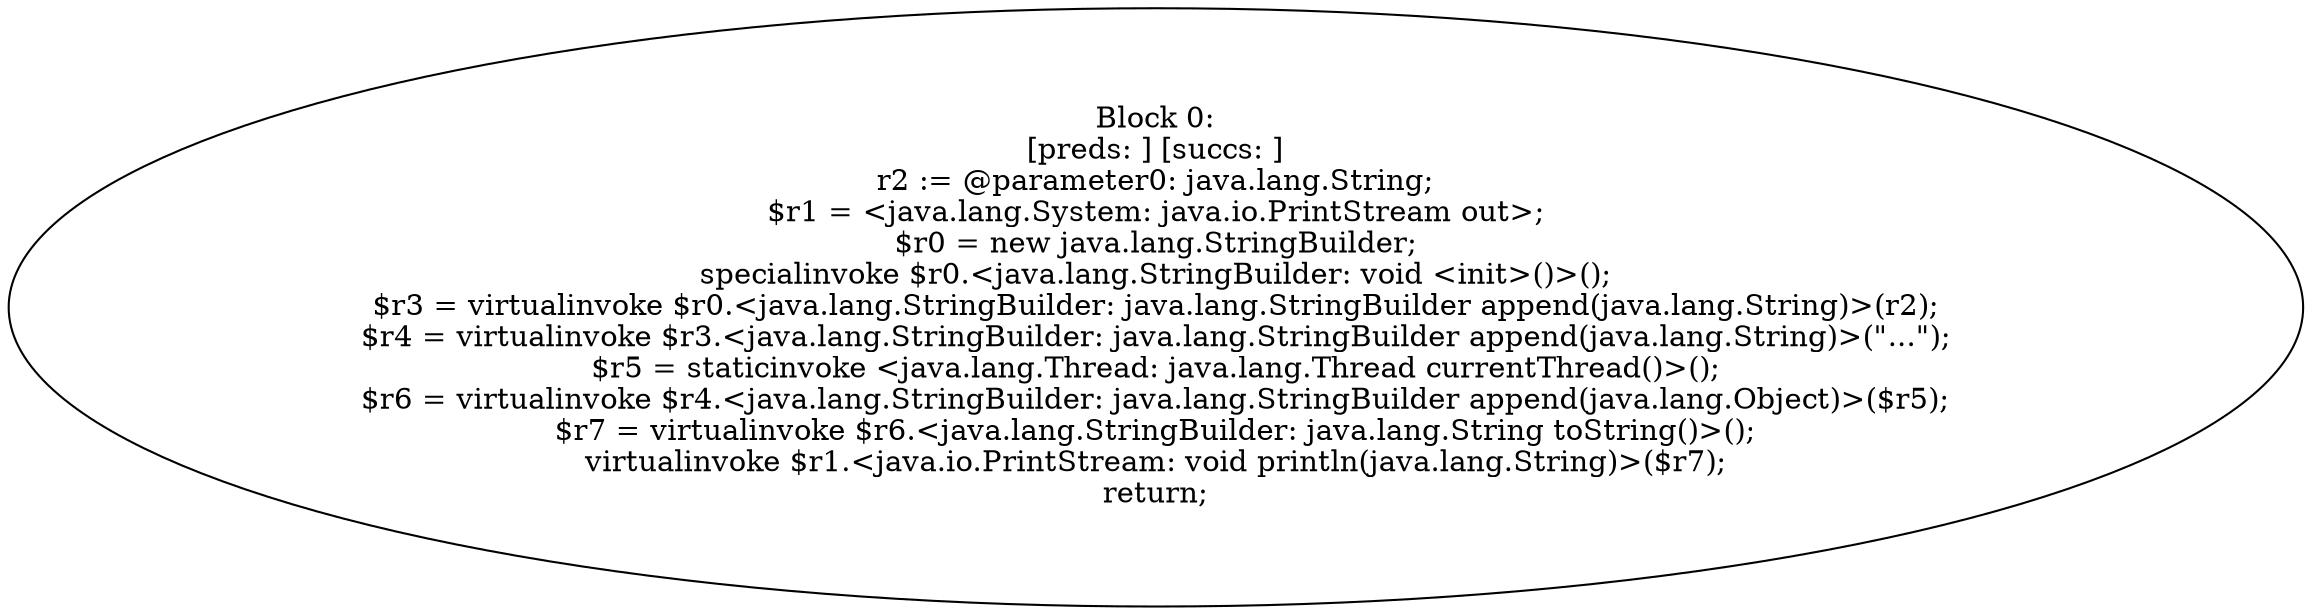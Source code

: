 digraph "unitGraph" {
    "Block 0:
[preds: ] [succs: ]
r2 := @parameter0: java.lang.String;
$r1 = <java.lang.System: java.io.PrintStream out>;
$r0 = new java.lang.StringBuilder;
specialinvoke $r0.<java.lang.StringBuilder: void <init>()>();
$r3 = virtualinvoke $r0.<java.lang.StringBuilder: java.lang.StringBuilder append(java.lang.String)>(r2);
$r4 = virtualinvoke $r3.<java.lang.StringBuilder: java.lang.StringBuilder append(java.lang.String)>(\"...\");
$r5 = staticinvoke <java.lang.Thread: java.lang.Thread currentThread()>();
$r6 = virtualinvoke $r4.<java.lang.StringBuilder: java.lang.StringBuilder append(java.lang.Object)>($r5);
$r7 = virtualinvoke $r6.<java.lang.StringBuilder: java.lang.String toString()>();
virtualinvoke $r1.<java.io.PrintStream: void println(java.lang.String)>($r7);
return;
"
}
